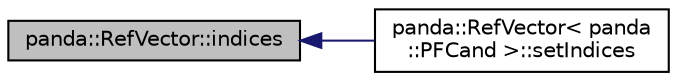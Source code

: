 digraph "panda::RefVector::indices"
{
 // INTERACTIVE_SVG=YES
  edge [fontname="Helvetica",fontsize="10",labelfontname="Helvetica",labelfontsize="10"];
  node [fontname="Helvetica",fontsize="10",shape=record];
  rankdir="LR";
  Node1 [label="panda::RefVector::indices",height=0.2,width=0.4,color="black", fillcolor="grey75", style="filled" fontcolor="black"];
  Node1 -> Node2 [dir="back",color="midnightblue",fontsize="10",style="solid"];
  Node2 [label="panda::RefVector\< panda\l::PFCand \>::setIndices",height=0.2,width=0.4,color="black", fillcolor="white", style="filled",URL="$classpanda_1_1RefVector.html#ad892af7b109e53efa169067dd58c5118",tooltip="Set the index. "];
}
